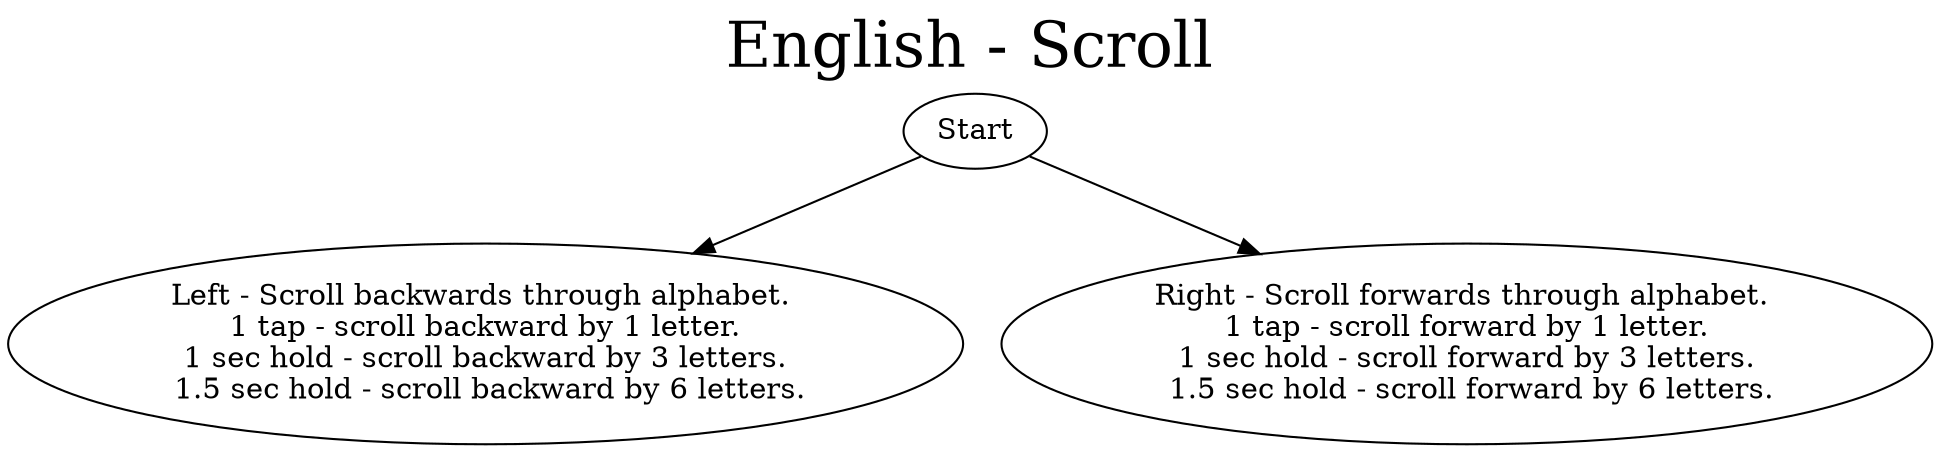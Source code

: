 digraph G {
#    nodesep=0.3
#    ranksep=0.2
#    margin=0.1
#    node [shape=circle]
    #node [shape=circle, color=blue];
#    edge [arrowsize=0.8]

    #label="English"
    #labelloc=top
    #labeljust=left

    #graph [label="English", labelloc=top, labeljust=right, fontsize=30];
    graph [label="English - Scroll", labelloc=top, fontsize=30];

    Start -> "Left - Scroll backwards through alphabet. \n 1 tap - scroll backward by 1 letter. \n 1 sec hold - scroll backward by 3 letters. \n 1.5 sec hold - scroll backward by 6 letters."

#    empty1 [label="",width=.1,style=invis]
#    G -> empty1 [style=invis]
#    empty2 [label="",width=.1,style=invis]
#    G -> empty2 [style=invis]

    Start -> "Right - Scroll forwards through alphabet. \n 1 tap - scroll forward by 1 letter. \n 1 sec hold - scroll forward by 3 letters. \n 1.5 sec hold - scroll forward by 6 letters."

#    empty3 [label="",width=.1,style=invis]
#    T -> empty3 [style=invis]
#    empty4 [label="",width=.1,style=invis]
#    T -> empty4 [style=invis]
}
